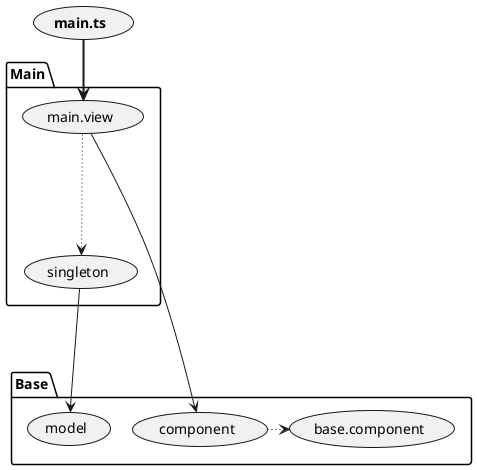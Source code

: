 @startuml

scale max 1200 width
top to bottom direction
skinparam monochrome true
skinparam shadowing false
skinparam nodesep 22
skinparam defaultFontName Tahoma
skinparam defaultFontSize 14

'oval
skinparam usecase {
  borderThickness 1
}
    

package "Main" {
  (main.view)
  (singleton)
}

package "Base" {
  (base.component)
  (component)
  (model)
}

(<b>main.ts</b>)

(component) ~> (base.component)
(<b>main.ts</b>) ==> (main.view)
(main.view) -> (component)
(main.view) ~~~> (singleton)
(singleton) ---> (model)

@enduml